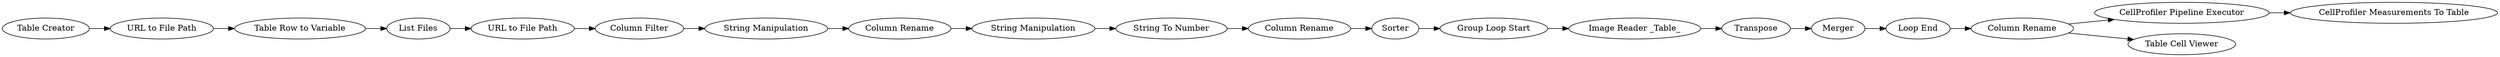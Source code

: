digraph {
	4 [label="CellProfiler Pipeline Executor"]
	5 [label="CellProfiler Measurements To Table"]
	10 [label="Column Filter"]
	11 [label="Group Loop Start"]
	15 [label="Column Rename"]
	16 [label="String To Number"]
	17 [label=Sorter]
	20 [label=Transpose]
	21 [label=Merger]
	22 [label="Loop End"]
	23 [label="Column Rename"]
	26 [label="URL to File Path"]
	28 [label="Table Row to Variable"]
	29 [label="Column Rename"]
	30 [label="URL to File Path"]
	31 [label="String Manipulation"]
	32 [label="String Manipulation"]
	33 [label="Image Reader _Table_"]
	34 [label="List Files"]
	25 [label="Table Cell Viewer"]
	27 [label="Table Creator"]
	10 -> 31
	11 -> 33
	15 -> 17
	16 -> 15
	17 -> 11
	20 -> 21
	21 -> 22
	22 -> 23
	26 -> 28
	28 -> 34
	29 -> 32
	30 -> 10
	31 -> 29
	32 -> 16
	33 -> 20
	34 -> 30
	4 -> 5
	23 -> 25
	23 -> 4
	27 -> 26
	rankdir=LR
}
